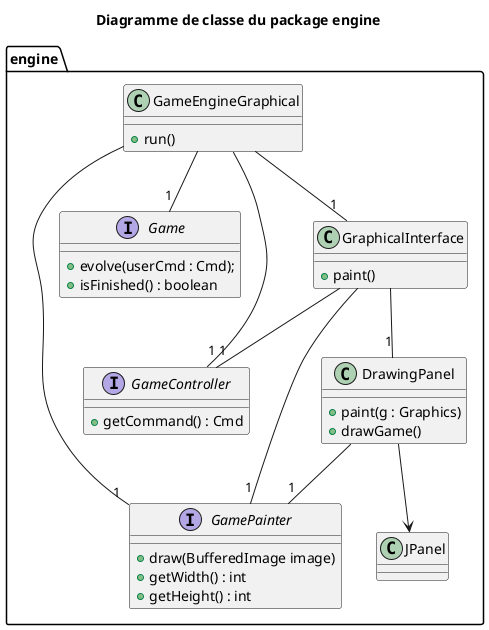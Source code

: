 @startuml

title Moteur du jeux

title Diagramme de classe du package engine

package engine {

    class DrawingPanel {
        + paint(g : Graphics)
        + drawGame() 
    }
    DrawingPanel --> JPanel
    DrawingPanel --"1" GamePainter

    interface Game {
        + evolve(userCmd : Cmd);
        + isFinished() : boolean
    }

    interface GameController {
        + getCommand() : Cmd
    }

    interface GamePainter {
        + draw(BufferedImage image)
        + getWidth() : int
	    + getHeight() : int
    }

    class GameEngineGraphical {
        + run()
    }
    GameEngineGraphical --"1" Game
    GameEngineGraphical --"1" GamePainter
    GameEngineGraphical --"1" GameController
    GameEngineGraphical --"1" GraphicalInterface

    class GraphicalInterface {
        + paint()
    }
    GraphicalInterface --"1" DrawingPanel
    GraphicalInterface --"1" GamePainter
    GraphicalInterface --"1" GameController   
}

@enduml